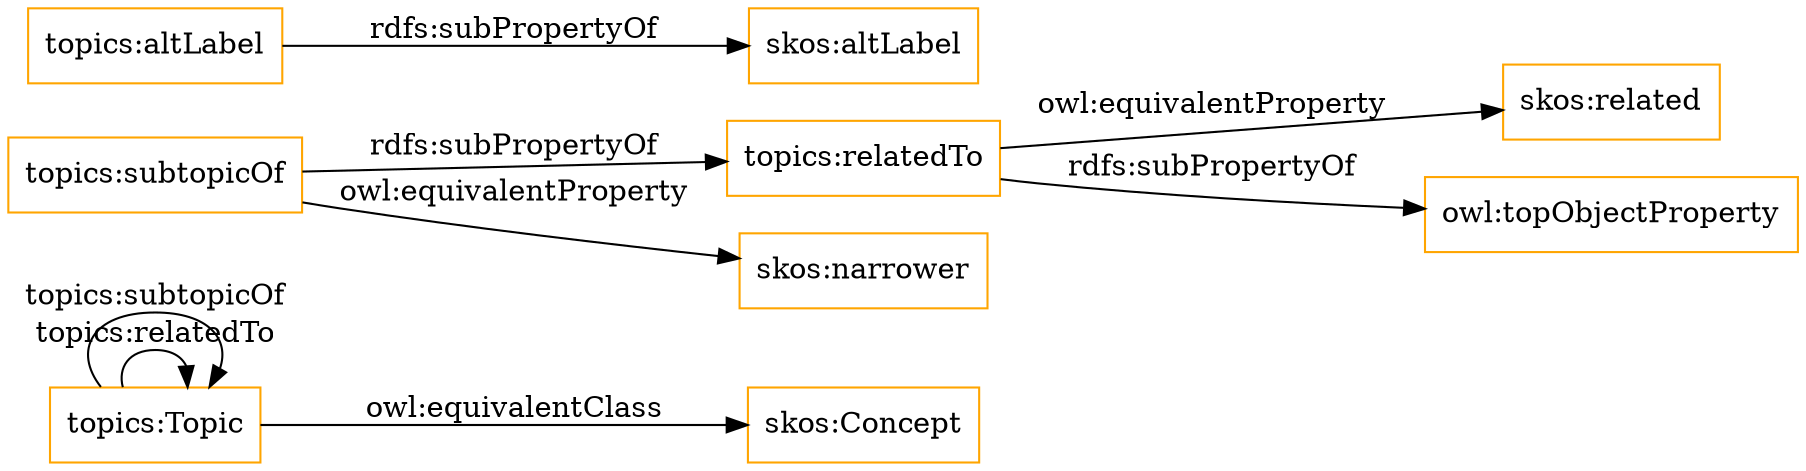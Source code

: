 digraph ar2dtool_diagram { 
rankdir=LR;
size="1501"
node [shape = rectangle, color="orange"]; "skos:Concept" "topics:Topic" ; /*classes style*/
	"topics:relatedTo" -> "skos:related" [ label = "owl:equivalentProperty" ];
	"topics:relatedTo" -> "owl:topObjectProperty" [ label = "rdfs:subPropertyOf" ];
	"topics:altLabel" -> "skos:altLabel" [ label = "rdfs:subPropertyOf" ];
	"topics:Topic" -> "skos:Concept" [ label = "owl:equivalentClass" ];
	"topics:subtopicOf" -> "skos:narrower" [ label = "owl:equivalentProperty" ];
	"topics:subtopicOf" -> "topics:relatedTo" [ label = "rdfs:subPropertyOf" ];
	"topics:Topic" -> "topics:Topic" [ label = "topics:relatedTo" ];
	"topics:Topic" -> "topics:Topic" [ label = "topics:subtopicOf" ];

}
